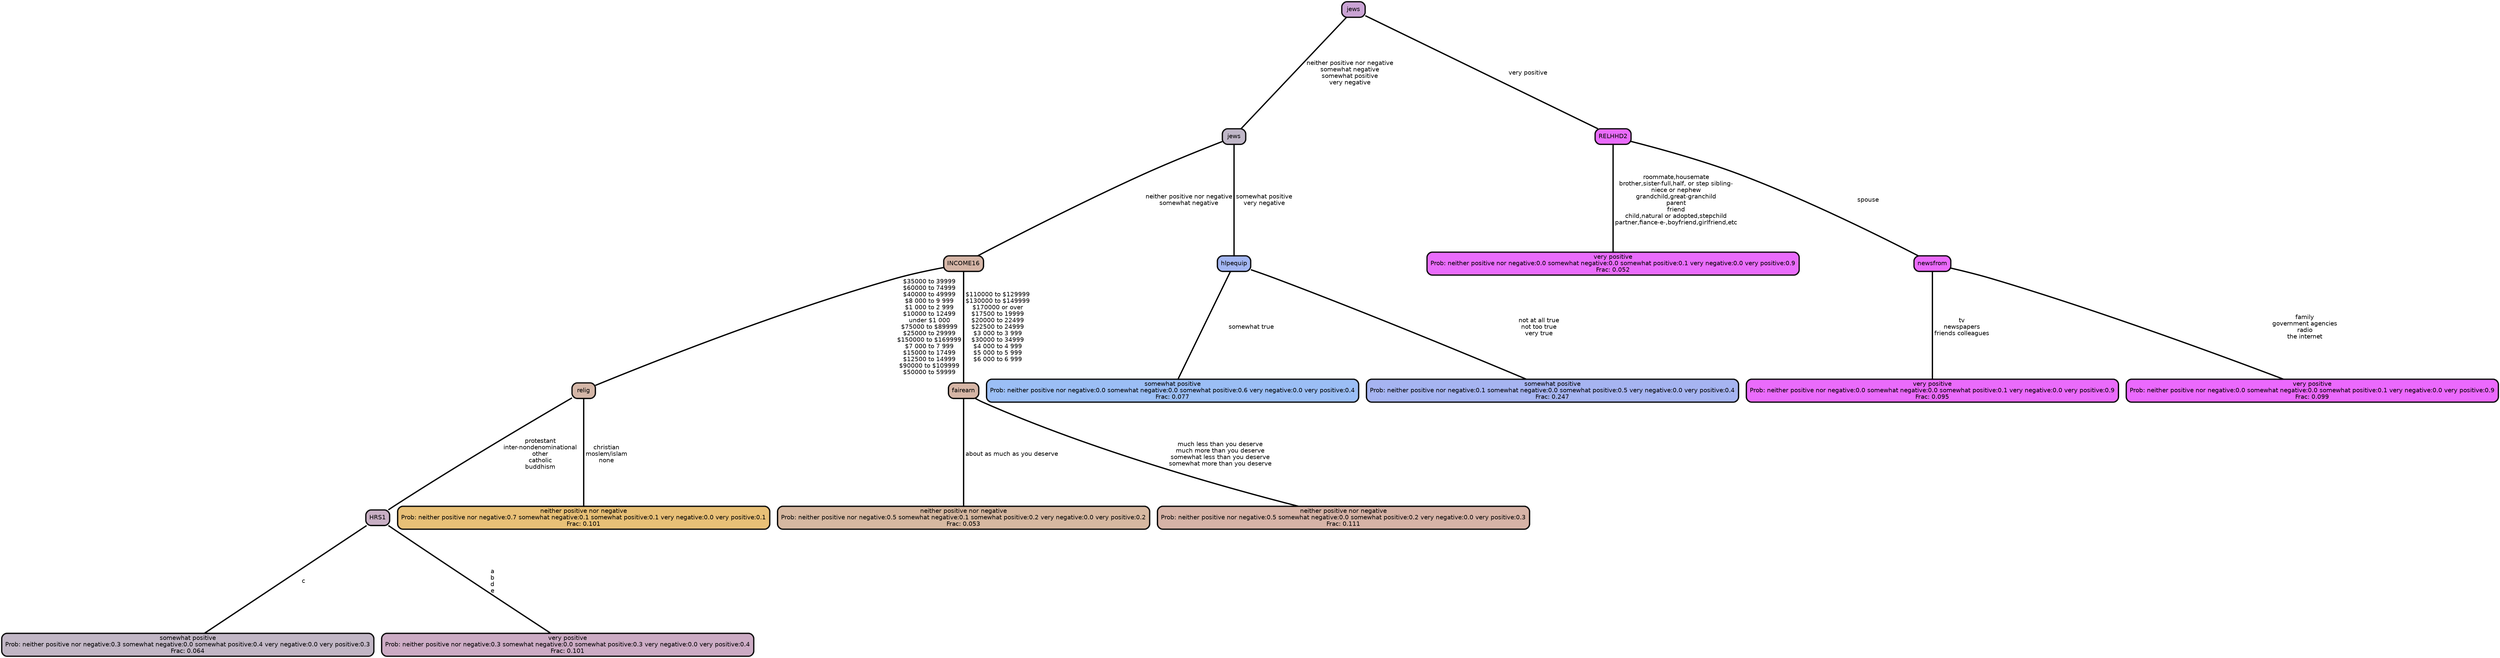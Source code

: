 graph Tree {
node [shape=box, style="filled, rounded",color="black",penwidth="3",fontcolor="black",                 fontname=helvetica] ;
graph [ranksep="0 equally", splines=straight,                 bgcolor=transparent, dpi=200] ;
edge [fontname=helvetica, color=black] ;
0 [label="somewhat positive
Prob: neither positive nor negative:0.3 somewhat negative:0.0 somewhat positive:0.4 very negative:0.0 very positive:0.3
Frac: 0.064", fillcolor="#c1b6c5"] ;
1 [label="HRS1", fillcolor="#c8afc4"] ;
2 [label="very positive
Prob: neither positive nor negative:0.3 somewhat negative:0.0 somewhat positive:0.3 very negative:0.0 very positive:0.4
Frac: 0.101", fillcolor="#ccabc4"] ;
3 [label="relig", fillcolor="#d4b6a7"] ;
4 [label="neither positive nor negative
Prob: neither positive nor negative:0.7 somewhat negative:0.1 somewhat positive:0.1 very negative:0.0 very positive:0.1
Frac: 0.101", fillcolor="#e8c077"] ;
5 [label="INCOME16", fillcolor="#d5b5a6"] ;
6 [label="neither positive nor negative
Prob: neither positive nor negative:0.5 somewhat negative:0.1 somewhat positive:0.2 very negative:0.0 very positive:0.2
Frac: 0.053", fillcolor="#d6b8a1"] ;
7 [label="fairearn", fillcolor="#d6b5a5"] ;
8 [label="neither positive nor negative
Prob: neither positive nor negative:0.5 somewhat negative:0.0 somewhat positive:0.2 very negative:0.0 very positive:0.3
Frac: 0.111", fillcolor="#d6b3a7"] ;
9 [label="jews", fillcolor="#bfb6c7"] ;
10 [label="somewhat positive
Prob: neither positive nor negative:0.0 somewhat negative:0.0 somewhat positive:0.6 very negative:0.0 very positive:0.4
Frac: 0.077", fillcolor="#9bbef5"] ;
11 [label="hlpequip", fillcolor="#a3b6f2"] ;
12 [label="somewhat positive
Prob: neither positive nor negative:0.1 somewhat negative:0.0 somewhat positive:0.5 very negative:0.0 very positive:0.4
Frac: 0.247", fillcolor="#a6b4f1"] ;
13 [label="jews", fillcolor="#caa3d4"] ;
14 [label="very positive
Prob: neither positive nor negative:0.0 somewhat negative:0.0 somewhat positive:0.1 very negative:0.0 very positive:0.9
Frac: 0.052", fillcolor="#e96cfb"] ;
15 [label="RELHHD2", fillcolor="#ea6bfc"] ;
16 [label="very positive
Prob: neither positive nor negative:0.0 somewhat negative:0.0 somewhat positive:0.1 very negative:0.0 very positive:0.9
Frac: 0.095", fillcolor="#ea6bfb"] ;
17 [label="newsfrom", fillcolor="#eb6afc"] ;
18 [label="very positive
Prob: neither positive nor negative:0.0 somewhat negative:0.0 somewhat positive:0.1 very negative:0.0 very positive:0.9
Frac: 0.099", fillcolor="#eb69fd"] ;
1 -- 0 [label=" c",penwidth=3] ;
1 -- 2 [label=" a\n b\n d\n e",penwidth=3] ;
3 -- 1 [label=" protestant\n inter-nondenominational\n other\n catholic\n buddhism",penwidth=3] ;
3 -- 4 [label=" christian\n moslem/islam\n none",penwidth=3] ;
5 -- 3 [label=" $35000 to 39999\n $60000 to 74999\n $40000 to 49999\n $8 000 to 9 999\n $1 000 to 2 999\n $10000 to 12499\n under $1 000\n $75000 to $89999\n $25000 to 29999\n $150000 to $169999\n $7 000 to 7 999\n $15000 to 17499\n $12500 to 14999\n $90000 to $109999\n $50000 to 59999",penwidth=3] ;
5 -- 7 [label=" $110000 to $129999\n $130000 to $149999\n $170000 or over\n $17500 to 19999\n $20000 to 22499\n $22500 to 24999\n $3 000 to 3 999\n $30000 to 34999\n $4 000 to 4 999\n $5 000 to 5 999\n $6 000 to 6 999",penwidth=3] ;
7 -- 6 [label=" about as much as you deserve",penwidth=3] ;
7 -- 8 [label=" much less than you deserve\n much more than you deserve\n somewhat less than you deserve\n somewhat more than you deserve",penwidth=3] ;
9 -- 5 [label=" neither positive nor negative\n somewhat negative",penwidth=3] ;
9 -- 11 [label=" somewhat positive\n very negative",penwidth=3] ;
11 -- 10 [label=" somewhat true",penwidth=3] ;
11 -- 12 [label=" not at all true\n not too true\n very true",penwidth=3] ;
13 -- 9 [label=" neither positive nor negative\n somewhat negative\n somewhat positive\n very negative",penwidth=3] ;
13 -- 15 [label=" very positive",penwidth=3] ;
15 -- 14 [label=" roommate,housemate\n brother,sister-full,half, or step sibling-\n niece or nephew\n grandchild,great-granchild\n parent\n friend\n child,natural or adopted,stepchild\n partner,fiance-e-,boyfriend,girlfriend,etc",penwidth=3] ;
15 -- 17 [label=" spouse",penwidth=3] ;
17 -- 16 [label=" tv\n newspapers\n friends colleagues",penwidth=3] ;
17 -- 18 [label=" family\n government agencies\n radio\n the internet",penwidth=3] ;
{rank = same;}}